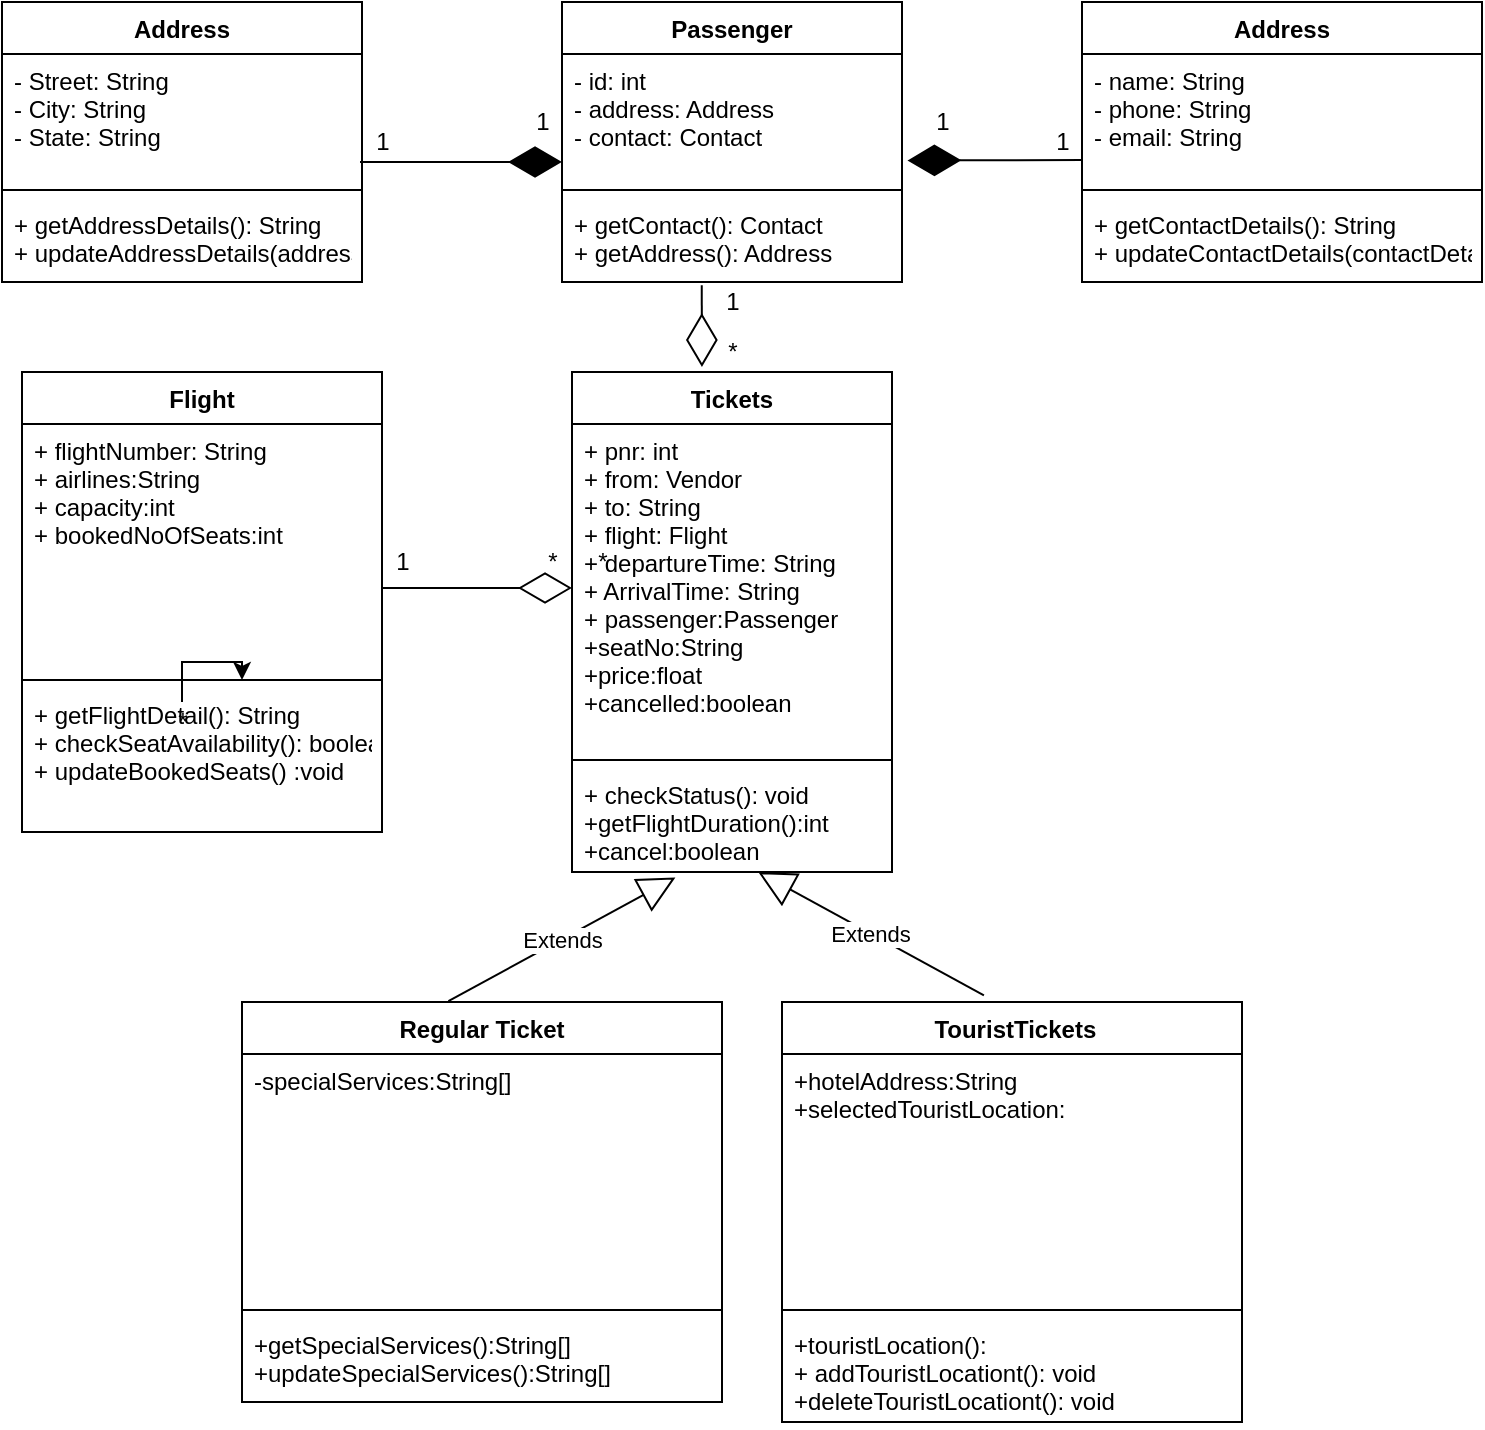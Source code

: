<mxfile version="15.1.0" type="github"><diagram id="0hbqpjibTdMkqRbZrVUQ" name="Page-1"><mxGraphModel dx="804" dy="363" grid="1" gridSize="10" guides="1" tooltips="1" connect="1" arrows="1" fold="1" page="1" pageScale="1" pageWidth="850" pageHeight="1100" math="0" shadow="0"><root><mxCell id="0"/><mxCell id="1" parent="0"/><mxCell id="yRz75lMZVXjt97QBjRPG-11" value="Flight" style="swimlane;fontStyle=1;align=center;verticalAlign=top;childLayout=stackLayout;horizontal=1;startSize=26;horizontalStack=0;resizeParent=1;resizeParentMax=0;resizeLast=0;collapsible=1;marginBottom=0;" parent="1" vertex="1"><mxGeometry x="110" y="205" width="180" height="230" as="geometry"/></mxCell><mxCell id="yRz75lMZVXjt97QBjRPG-12" value="+ flightNumber: String&#10;+ airlines:String&#10;+ capacity:int&#10;+ bookedNoOfSeats:int&#10;&#10;" style="text;strokeColor=none;fillColor=none;align=left;verticalAlign=top;spacingLeft=4;spacingRight=4;overflow=hidden;rotatable=0;points=[[0,0.5],[1,0.5]];portConstraint=eastwest;" parent="yRz75lMZVXjt97QBjRPG-11" vertex="1"><mxGeometry y="26" width="180" height="124" as="geometry"/></mxCell><mxCell id="yRz75lMZVXjt97QBjRPG-13" value="" style="line;strokeWidth=1;fillColor=none;align=left;verticalAlign=middle;spacingTop=-1;spacingLeft=3;spacingRight=3;rotatable=0;labelPosition=right;points=[];portConstraint=eastwest;" parent="yRz75lMZVXjt97QBjRPG-11" vertex="1"><mxGeometry y="150" width="180" height="8" as="geometry"/></mxCell><mxCell id="yRz75lMZVXjt97QBjRPG-14" value="+ getFlightDetail(): String&#10;+ checkSeatAvailability(): boolean&#10;+ updateBookedSeats() :void&#10;" style="text;strokeColor=none;fillColor=none;align=left;verticalAlign=top;spacingLeft=4;spacingRight=4;overflow=hidden;rotatable=0;points=[[0,0.5],[1,0.5]];portConstraint=eastwest;" parent="yRz75lMZVXjt97QBjRPG-11" vertex="1"><mxGeometry y="158" width="180" height="72" as="geometry"/></mxCell><mxCell id="yRz75lMZVXjt97QBjRPG-17" value="Address" style="swimlane;fontStyle=1;align=center;verticalAlign=top;childLayout=stackLayout;horizontal=1;startSize=26;horizontalStack=0;resizeParent=1;resizeParentMax=0;resizeLast=0;collapsible=1;marginBottom=0;" parent="1" vertex="1"><mxGeometry x="100" y="20" width="180" height="140" as="geometry"/></mxCell><mxCell id="yRz75lMZVXjt97QBjRPG-18" value="- Street: String&#10;- City: String&#10;- State: String" style="text;strokeColor=none;fillColor=none;align=left;verticalAlign=top;spacingLeft=4;spacingRight=4;overflow=hidden;rotatable=0;points=[[0,0.5],[1,0.5]];portConstraint=eastwest;" parent="yRz75lMZVXjt97QBjRPG-17" vertex="1"><mxGeometry y="26" width="180" height="64" as="geometry"/></mxCell><mxCell id="yRz75lMZVXjt97QBjRPG-19" value="" style="line;strokeWidth=1;fillColor=none;align=left;verticalAlign=middle;spacingTop=-1;spacingLeft=3;spacingRight=3;rotatable=0;labelPosition=right;points=[];portConstraint=eastwest;" parent="yRz75lMZVXjt97QBjRPG-17" vertex="1"><mxGeometry y="90" width="180" height="8" as="geometry"/></mxCell><mxCell id="yRz75lMZVXjt97QBjRPG-20" value="+ getAddressDetails(): String&#10;+ updateAddressDetails(addressDetail; String): void" style="text;strokeColor=none;fillColor=none;align=left;verticalAlign=top;spacingLeft=4;spacingRight=4;overflow=hidden;rotatable=0;points=[[0,0.5],[1,0.5]];portConstraint=eastwest;" parent="yRz75lMZVXjt97QBjRPG-17" vertex="1"><mxGeometry y="98" width="180" height="42" as="geometry"/></mxCell><mxCell id="yRz75lMZVXjt97QBjRPG-21" value="Passenger" style="swimlane;fontStyle=1;align=center;verticalAlign=top;childLayout=stackLayout;horizontal=1;startSize=26;horizontalStack=0;resizeParent=1;resizeParentMax=0;resizeLast=0;collapsible=1;marginBottom=0;" parent="1" vertex="1"><mxGeometry x="380" y="20" width="170" height="140" as="geometry"/></mxCell><mxCell id="yRz75lMZVXjt97QBjRPG-22" value="- id: int&#10;- address: Address&#10;- contact: Contact" style="text;strokeColor=none;fillColor=none;align=left;verticalAlign=top;spacingLeft=4;spacingRight=4;overflow=hidden;rotatable=0;points=[[0,0.5],[1,0.5]];portConstraint=eastwest;" parent="yRz75lMZVXjt97QBjRPG-21" vertex="1"><mxGeometry y="26" width="170" height="64" as="geometry"/></mxCell><mxCell id="yRz75lMZVXjt97QBjRPG-23" value="" style="line;strokeWidth=1;fillColor=none;align=left;verticalAlign=middle;spacingTop=-1;spacingLeft=3;spacingRight=3;rotatable=0;labelPosition=right;points=[];portConstraint=eastwest;" parent="yRz75lMZVXjt97QBjRPG-21" vertex="1"><mxGeometry y="90" width="170" height="8" as="geometry"/></mxCell><mxCell id="yRz75lMZVXjt97QBjRPG-24" value="+ getContact(): Contact&#10;+ getAddress(): Address" style="text;strokeColor=none;fillColor=none;align=left;verticalAlign=top;spacingLeft=4;spacingRight=4;overflow=hidden;rotatable=0;points=[[0,0.5],[1,0.5]];portConstraint=eastwest;" parent="yRz75lMZVXjt97QBjRPG-21" vertex="1"><mxGeometry y="98" width="170" height="42" as="geometry"/></mxCell><mxCell id="yRz75lMZVXjt97QBjRPG-25" value="Address" style="swimlane;fontStyle=1;align=center;verticalAlign=top;childLayout=stackLayout;horizontal=1;startSize=26;horizontalStack=0;resizeParent=1;resizeParentMax=0;resizeLast=0;collapsible=1;marginBottom=0;" parent="1" vertex="1"><mxGeometry x="640" y="20" width="200" height="140" as="geometry"/></mxCell><mxCell id="yRz75lMZVXjt97QBjRPG-26" value="- name: String&#10;- phone: String&#10;- email: String" style="text;strokeColor=none;fillColor=none;align=left;verticalAlign=top;spacingLeft=4;spacingRight=4;overflow=hidden;rotatable=0;points=[[0,0.5],[1,0.5]];portConstraint=eastwest;" parent="yRz75lMZVXjt97QBjRPG-25" vertex="1"><mxGeometry y="26" width="200" height="64" as="geometry"/></mxCell><mxCell id="yRz75lMZVXjt97QBjRPG-27" value="" style="line;strokeWidth=1;fillColor=none;align=left;verticalAlign=middle;spacingTop=-1;spacingLeft=3;spacingRight=3;rotatable=0;labelPosition=right;points=[];portConstraint=eastwest;" parent="yRz75lMZVXjt97QBjRPG-25" vertex="1"><mxGeometry y="90" width="200" height="8" as="geometry"/></mxCell><mxCell id="yRz75lMZVXjt97QBjRPG-28" value="+ getContactDetails(): String&#10;+ updateContactDetails(contactDetail; String): void" style="text;strokeColor=none;fillColor=none;align=left;verticalAlign=top;spacingLeft=4;spacingRight=4;overflow=hidden;rotatable=0;points=[[0,0.5],[1,0.5]];portConstraint=eastwest;" parent="yRz75lMZVXjt97QBjRPG-25" vertex="1"><mxGeometry y="98" width="200" height="42" as="geometry"/></mxCell><mxCell id="yRz75lMZVXjt97QBjRPG-37" value="Tickets" style="swimlane;fontStyle=1;align=center;verticalAlign=top;childLayout=stackLayout;horizontal=1;startSize=26;horizontalStack=0;resizeParent=1;resizeParentMax=0;resizeLast=0;collapsible=1;marginBottom=0;" parent="1" vertex="1"><mxGeometry x="385" y="205" width="160" height="250" as="geometry"/></mxCell><mxCell id="yRz75lMZVXjt97QBjRPG-38" value="+ pnr: int&#10;+ from: Vendor&#10;+ to: String&#10;+ flight: Flight&#10;+ departureTime: String&#10;+ ArrivalTime: String&#10;+ passenger:Passenger&#10;+seatNo:String&#10;+price:float&#10;+cancelled:boolean&#10;&#10;" style="text;strokeColor=none;fillColor=none;align=left;verticalAlign=top;spacingLeft=4;spacingRight=4;overflow=hidden;rotatable=0;points=[[0,0.5],[1,0.5]];portConstraint=eastwest;" parent="yRz75lMZVXjt97QBjRPG-37" vertex="1"><mxGeometry y="26" width="160" height="164" as="geometry"/></mxCell><mxCell id="yRz75lMZVXjt97QBjRPG-39" value="" style="line;strokeWidth=1;fillColor=none;align=left;verticalAlign=middle;spacingTop=-1;spacingLeft=3;spacingRight=3;rotatable=0;labelPosition=right;points=[];portConstraint=eastwest;" parent="yRz75lMZVXjt97QBjRPG-37" vertex="1"><mxGeometry y="190" width="160" height="8" as="geometry"/></mxCell><mxCell id="yRz75lMZVXjt97QBjRPG-40" value="+ checkStatus(): void&#10;+getFlightDuration():int&#10;+cancel:boolean" style="text;strokeColor=none;fillColor=none;align=left;verticalAlign=top;spacingLeft=4;spacingRight=4;overflow=hidden;rotatable=0;points=[[0,0.5],[1,0.5]];portConstraint=eastwest;" parent="yRz75lMZVXjt97QBjRPG-37" vertex="1"><mxGeometry y="198" width="160" height="52" as="geometry"/></mxCell><mxCell id="yRz75lMZVXjt97QBjRPG-44" value="Extends" style="endArrow=block;endSize=16;endFill=0;html=1;entryX=0.323;entryY=1.053;entryDx=0;entryDy=0;entryPerimeter=0;exitX=0.43;exitY=-0.002;exitDx=0;exitDy=0;exitPerimeter=0;" parent="1" source="gzZyOGxUmRAM1fGCVRoX-7" edge="1" target="yRz75lMZVXjt97QBjRPG-40"><mxGeometry width="160" relative="1" as="geometry"><mxPoint x="350" y="460" as="sourcePoint"/><mxPoint x="551" y="160" as="targetPoint"/><Array as="points"/></mxGeometry></mxCell><mxCell id="yRz75lMZVXjt97QBjRPG-59" value="1" style="text;html=1;align=center;verticalAlign=middle;resizable=0;points=[];autosize=1;strokeColor=none;" parent="1" vertex="1"><mxGeometry x="620" y="80" width="20" height="20" as="geometry"/></mxCell><mxCell id="yRz75lMZVXjt97QBjRPG-60" value="1" style="text;html=1;align=center;verticalAlign=middle;resizable=0;points=[];autosize=1;strokeColor=none;" parent="1" vertex="1"><mxGeometry x="560" y="70" width="20" height="20" as="geometry"/></mxCell><mxCell id="yRz75lMZVXjt97QBjRPG-65" value="1" style="text;html=1;align=center;verticalAlign=middle;resizable=0;points=[];autosize=1;strokeColor=none;" parent="1" vertex="1"><mxGeometry x="280" y="80" width="20" height="20" as="geometry"/></mxCell><mxCell id="yRz75lMZVXjt97QBjRPG-67" value="" style="endArrow=diamondThin;endFill=0;endSize=24;html=1;entryX=0;entryY=0.5;entryDx=0;entryDy=0;" parent="1" target="yRz75lMZVXjt97QBjRPG-38" edge="1"><mxGeometry width="160" relative="1" as="geometry"><mxPoint x="290" y="313" as="sourcePoint"/><mxPoint x="425" y="414" as="targetPoint"/></mxGeometry></mxCell><mxCell id="yRz75lMZVXjt97QBjRPG-68" value="1" style="text;html=1;align=center;verticalAlign=middle;resizable=0;points=[];autosize=1;strokeColor=none;" parent="1" vertex="1"><mxGeometry x="455" y="160" width="20" height="20" as="geometry"/></mxCell><mxCell id="yRz75lMZVXjt97QBjRPG-69" value="*" style="text;html=1;align=center;verticalAlign=middle;resizable=0;points=[];autosize=1;strokeColor=none;" parent="1" vertex="1"><mxGeometry x="455" y="185" width="20" height="20" as="geometry"/></mxCell><mxCell id="gzZyOGxUmRAM1fGCVRoX-24" value="" style="edgeStyle=orthogonalEdgeStyle;rounded=0;orthogonalLoop=1;jettySize=auto;html=1;" edge="1" parent="1" source="yRz75lMZVXjt97QBjRPG-71" target="yRz75lMZVXjt97QBjRPG-13"><mxGeometry relative="1" as="geometry"/></mxCell><mxCell id="yRz75lMZVXjt97QBjRPG-71" value="*" style="text;html=1;align=center;verticalAlign=middle;resizable=0;points=[];autosize=1;strokeColor=none;" parent="1" vertex="1"><mxGeometry x="180" y="370" width="20" height="20" as="geometry"/></mxCell><mxCell id="yRz75lMZVXjt97QBjRPG-78" value="*" style="text;html=1;align=center;verticalAlign=middle;resizable=0;points=[];autosize=1;strokeColor=none;" parent="1" vertex="1"><mxGeometry x="390" y="290" width="20" height="20" as="geometry"/></mxCell><mxCell id="gzZyOGxUmRAM1fGCVRoX-1" value="" style="endArrow=diamondThin;endFill=1;endSize=24;html=1;" edge="1" parent="1"><mxGeometry width="160" relative="1" as="geometry"><mxPoint x="279" y="100" as="sourcePoint"/><mxPoint x="380" y="100" as="targetPoint"/></mxGeometry></mxCell><mxCell id="gzZyOGxUmRAM1fGCVRoX-2" value="1" style="text;html=1;align=center;verticalAlign=middle;resizable=0;points=[];autosize=1;strokeColor=none;" vertex="1" parent="1"><mxGeometry x="360" y="70" width="20" height="20" as="geometry"/></mxCell><mxCell id="gzZyOGxUmRAM1fGCVRoX-3" value="" style="endArrow=diamondThin;endFill=1;endSize=24;html=1;entryX=1.016;entryY=0.832;entryDx=0;entryDy=0;entryPerimeter=0;" edge="1" parent="1" target="yRz75lMZVXjt97QBjRPG-22"><mxGeometry width="160" relative="1" as="geometry"><mxPoint x="640" y="99" as="sourcePoint"/><mxPoint x="390" y="110" as="targetPoint"/></mxGeometry></mxCell><mxCell id="gzZyOGxUmRAM1fGCVRoX-6" value="Extends" style="endArrow=block;endSize=16;endFill=0;html=1;entryX=0.582;entryY=1;entryDx=0;entryDy=0;entryPerimeter=0;exitX=0.439;exitY=-0.016;exitDx=0;exitDy=0;exitPerimeter=0;" edge="1" parent="1" source="gzZyOGxUmRAM1fGCVRoX-11" target="yRz75lMZVXjt97QBjRPG-40"><mxGeometry width="160" relative="1" as="geometry"><mxPoint x="540" y="451.105" as="sourcePoint"/><mxPoint x="470" y="400" as="targetPoint"/><Array as="points"/></mxGeometry></mxCell><mxCell id="gzZyOGxUmRAM1fGCVRoX-7" value="Regular Ticket" style="swimlane;fontStyle=1;align=center;verticalAlign=top;childLayout=stackLayout;horizontal=1;startSize=26;horizontalStack=0;resizeParent=1;resizeParentMax=0;resizeLast=0;collapsible=1;marginBottom=0;" vertex="1" parent="1"><mxGeometry x="220" y="520" width="240" height="200" as="geometry"/></mxCell><mxCell id="gzZyOGxUmRAM1fGCVRoX-8" value="-specialServices:String[]" style="text;strokeColor=none;fillColor=none;align=left;verticalAlign=top;spacingLeft=4;spacingRight=4;overflow=hidden;rotatable=0;points=[[0,0.5],[1,0.5]];portConstraint=eastwest;" vertex="1" parent="gzZyOGxUmRAM1fGCVRoX-7"><mxGeometry y="26" width="240" height="124" as="geometry"/></mxCell><mxCell id="gzZyOGxUmRAM1fGCVRoX-9" value="" style="line;strokeWidth=1;fillColor=none;align=left;verticalAlign=middle;spacingTop=-1;spacingLeft=3;spacingRight=3;rotatable=0;labelPosition=right;points=[];portConstraint=eastwest;" vertex="1" parent="gzZyOGxUmRAM1fGCVRoX-7"><mxGeometry y="150" width="240" height="8" as="geometry"/></mxCell><mxCell id="gzZyOGxUmRAM1fGCVRoX-10" value="+getSpecialServices():String[]&#10;+updateSpecialServices():String[]&#10;&#10;" style="text;strokeColor=none;fillColor=none;align=left;verticalAlign=top;spacingLeft=4;spacingRight=4;overflow=hidden;rotatable=0;points=[[0,0.5],[1,0.5]];portConstraint=eastwest;" vertex="1" parent="gzZyOGxUmRAM1fGCVRoX-7"><mxGeometry y="158" width="240" height="42" as="geometry"/></mxCell><mxCell id="gzZyOGxUmRAM1fGCVRoX-11" value=" TouristTickets" style="swimlane;fontStyle=1;align=center;verticalAlign=top;childLayout=stackLayout;horizontal=1;startSize=26;horizontalStack=0;resizeParent=1;resizeParentMax=0;resizeLast=0;collapsible=1;marginBottom=0;" vertex="1" parent="1"><mxGeometry x="490" y="520" width="230" height="210" as="geometry"/></mxCell><mxCell id="gzZyOGxUmRAM1fGCVRoX-12" value="+hotelAddress:String&#10;+selectedTouristLocation:" style="text;strokeColor=none;fillColor=none;align=left;verticalAlign=top;spacingLeft=4;spacingRight=4;overflow=hidden;rotatable=0;points=[[0,0.5],[1,0.5]];portConstraint=eastwest;" vertex="1" parent="gzZyOGxUmRAM1fGCVRoX-11"><mxGeometry y="26" width="230" height="124" as="geometry"/></mxCell><mxCell id="gzZyOGxUmRAM1fGCVRoX-13" value="" style="line;strokeWidth=1;fillColor=none;align=left;verticalAlign=middle;spacingTop=-1;spacingLeft=3;spacingRight=3;rotatable=0;labelPosition=right;points=[];portConstraint=eastwest;" vertex="1" parent="gzZyOGxUmRAM1fGCVRoX-11"><mxGeometry y="150" width="230" height="8" as="geometry"/></mxCell><mxCell id="gzZyOGxUmRAM1fGCVRoX-14" value="+touristLocation():&#10;+ addTouristLocationt(): void&#10;+deleteTouristLocationt(): void&#10;&#10;" style="text;strokeColor=none;fillColor=none;align=left;verticalAlign=top;spacingLeft=4;spacingRight=4;overflow=hidden;rotatable=0;points=[[0,0.5],[1,0.5]];portConstraint=eastwest;" vertex="1" parent="gzZyOGxUmRAM1fGCVRoX-11"><mxGeometry y="158" width="230" height="52" as="geometry"/></mxCell><mxCell id="gzZyOGxUmRAM1fGCVRoX-19" value="" style="endArrow=diamondThin;endFill=0;endSize=24;html=1;exitX=0.411;exitY=1.039;exitDx=0;exitDy=0;exitPerimeter=0;entryX=0.406;entryY=-0.01;entryDx=0;entryDy=0;entryPerimeter=0;" edge="1" parent="1" source="yRz75lMZVXjt97QBjRPG-24" target="yRz75lMZVXjt97QBjRPG-37"><mxGeometry width="160" relative="1" as="geometry"><mxPoint x="300" y="303" as="sourcePoint"/><mxPoint x="450" y="200" as="targetPoint"/></mxGeometry></mxCell><mxCell id="gzZyOGxUmRAM1fGCVRoX-20" value="1" style="text;html=1;align=center;verticalAlign=middle;resizable=0;points=[];autosize=1;strokeColor=none;" vertex="1" parent="1"><mxGeometry x="290" y="290" width="20" height="20" as="geometry"/></mxCell><mxCell id="gzZyOGxUmRAM1fGCVRoX-21" value="*" style="text;html=1;align=center;verticalAlign=middle;resizable=0;points=[];autosize=1;strokeColor=none;" vertex="1" parent="1"><mxGeometry x="365" y="290" width="20" height="20" as="geometry"/></mxCell></root></mxGraphModel></diagram></mxfile>